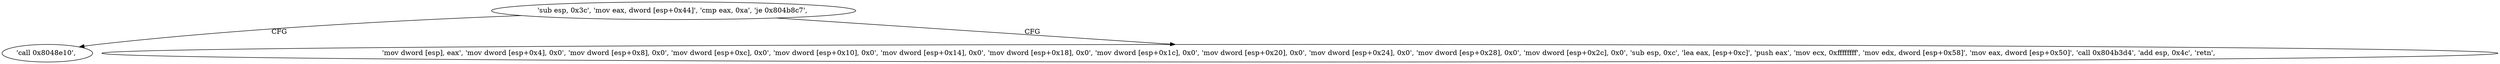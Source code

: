 digraph "func" {
"134527042" [label = "'sub esp, 0x3c', 'mov eax, dword [esp+0x44]', 'cmp eax, 0xa', 'je 0x804b8c7', " ]
"134527175" [label = "'call 0x8048e10', " ]
"134527054" [label = "'mov dword [esp], eax', 'mov dword [esp+0x4], 0x0', 'mov dword [esp+0x8], 0x0', 'mov dword [esp+0xc], 0x0', 'mov dword [esp+0x10], 0x0', 'mov dword [esp+0x14], 0x0', 'mov dword [esp+0x18], 0x0', 'mov dword [esp+0x1c], 0x0', 'mov dword [esp+0x20], 0x0', 'mov dword [esp+0x24], 0x0', 'mov dword [esp+0x28], 0x0', 'mov dword [esp+0x2c], 0x0', 'sub esp, 0xc', 'lea eax, [esp+0xc]', 'push eax', 'mov ecx, 0xffffffff', 'mov edx, dword [esp+0x58]', 'mov eax, dword [esp+0x50]', 'call 0x804b3d4', 'add esp, 0x4c', 'retn', " ]
"134527042" -> "134527175" [ label = "CFG" ]
"134527042" -> "134527054" [ label = "CFG" ]
}
